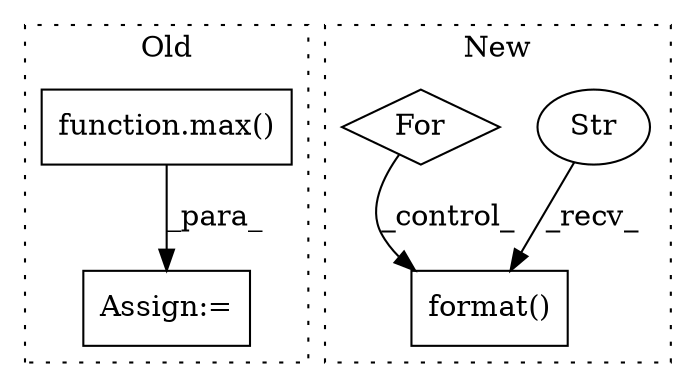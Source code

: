 digraph G {
subgraph cluster0 {
1 [label="function.max()" a="75" s="7551,7578" l="4,1" shape="box"];
4 [label="Assign:=" a="68" s="8120" l="3" shape="box"];
label = "Old";
style="dotted";
}
subgraph cluster1 {
2 [label="format()" a="75" s="10598,10633" l="13,1" shape="box"];
3 [label="Str" a="66" s="10598" l="5" shape="ellipse"];
5 [label="For" a="107" s="10531,10575" l="4,10" shape="diamond"];
label = "New";
style="dotted";
}
1 -> 4 [label="_para_"];
3 -> 2 [label="_recv_"];
5 -> 2 [label="_control_"];
}